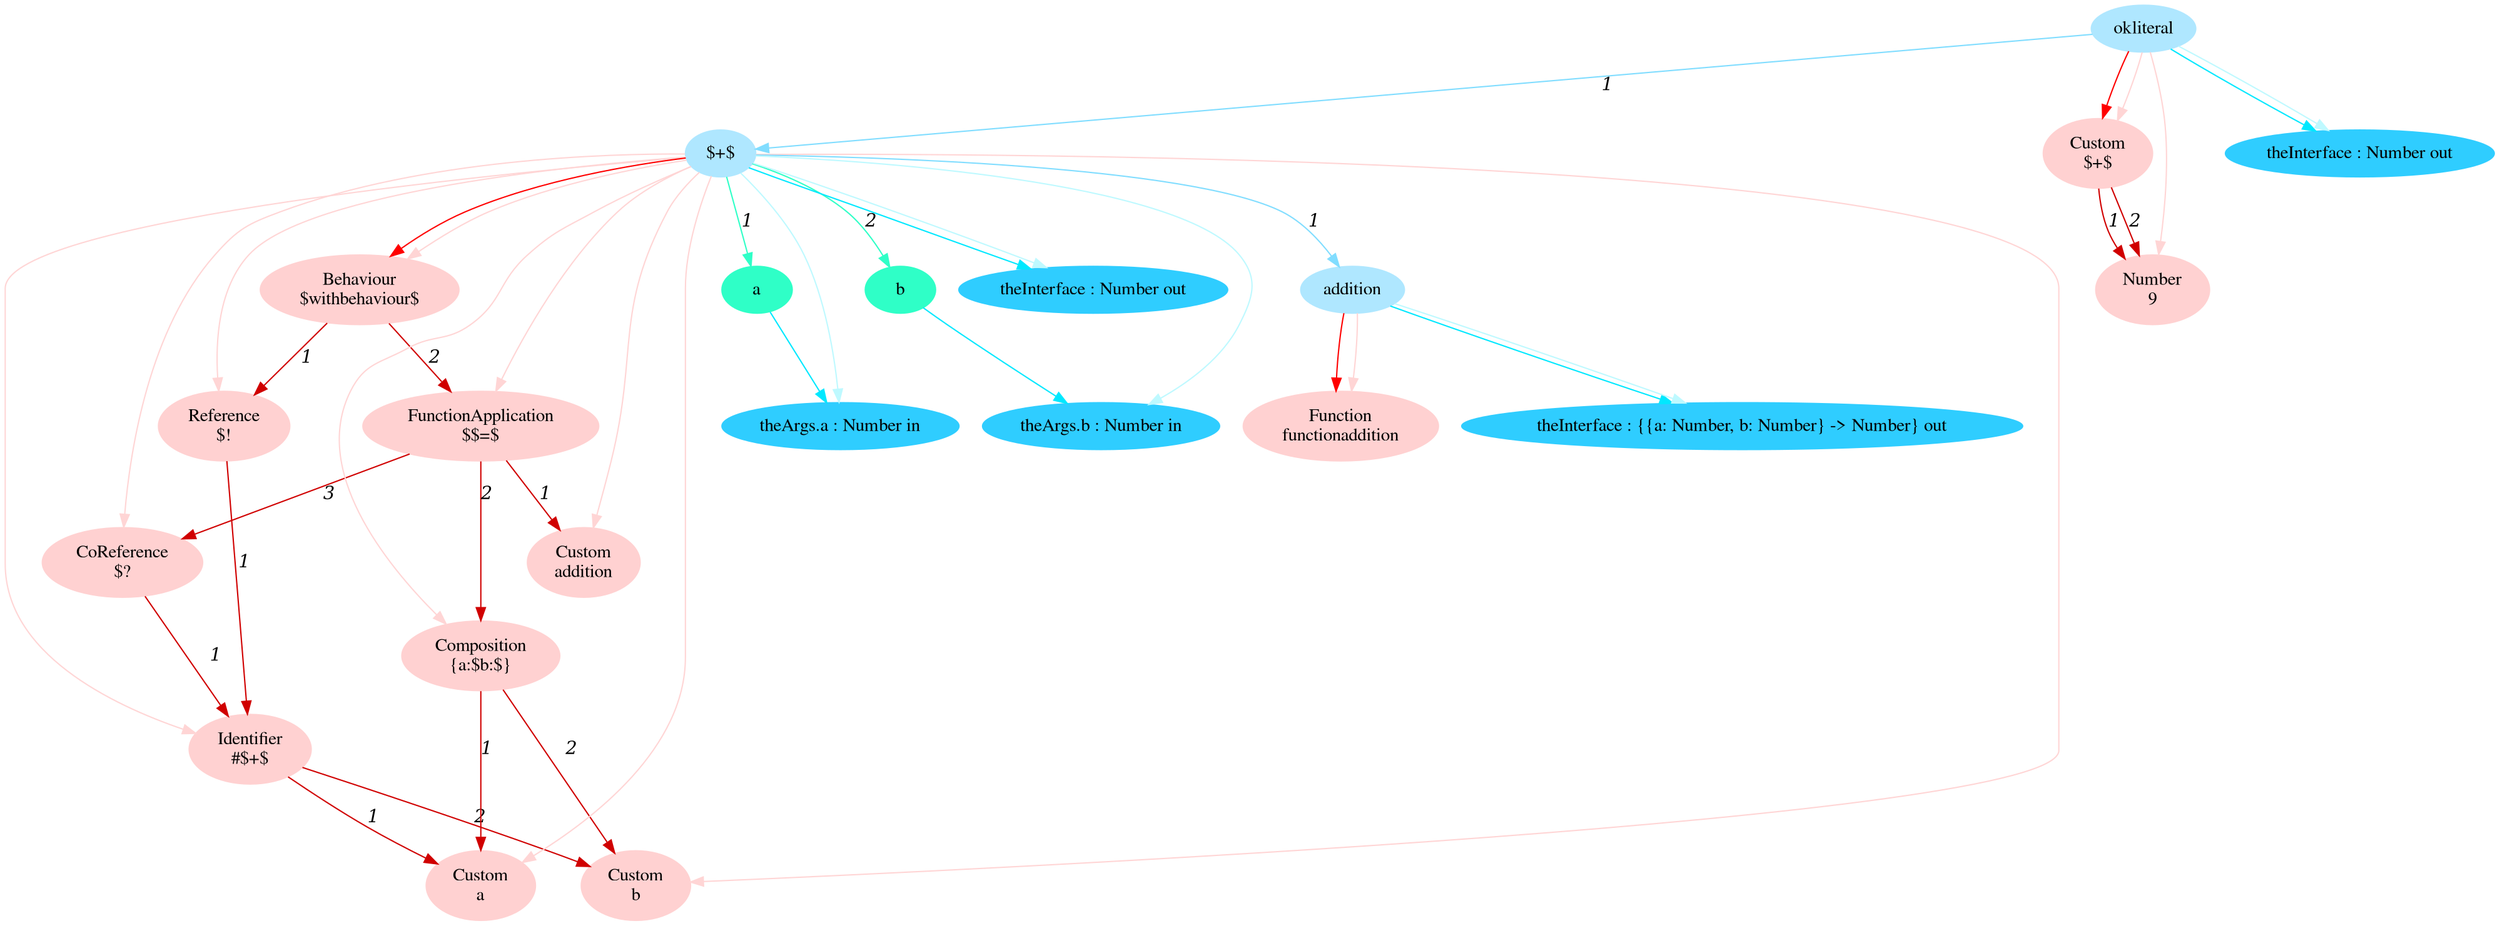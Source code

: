 digraph g{node_12720 [shape="ellipse", style="filled", color="#ffd1d1", fontname="Times", label="Function
functionaddition" ]
node_12723 [shape="ellipse", style="filled", color="#ffd1d1", fontname="Times", label="Custom
a" ]
node_12728 [shape="ellipse", style="filled", color="#ffd1d1", fontname="Times", label="Custom
b" ]
node_12733 [shape="ellipse", style="filled", color="#ffd1d1", fontname="Times", label="Identifier
#$+$" ]
node_12739 [shape="ellipse", style="filled", color="#ffd1d1", fontname="Times", label="Reference
$!" ]
node_12743 [shape="ellipse", style="filled", color="#ffd1d1", fontname="Times", label="Custom
addition" ]
node_12746 [shape="ellipse", style="filled", color="#ffd1d1", fontname="Times", label="Composition
{a:$b:$}" ]
node_12751 [shape="ellipse", style="filled", color="#ffd1d1", fontname="Times", label="CoReference
$?" ]
node_12755 [shape="ellipse", style="filled", color="#ffd1d1", fontname="Times", label="FunctionApplication
$$=$" ]
node_12761 [shape="ellipse", style="filled", color="#ffd1d1", fontname="Times", label="Behaviour
$withbehaviour$" ]
node_12766 [shape="ellipse", style="filled", color="#ffd1d1", fontname="Times", label="Number
9" ]
node_12770 [shape="ellipse", style="filled", color="#ffd1d1", fontname="Times", label="Custom
$+$" ]
node_12642 [shape="ellipse", style="filled", color="#afe7ff", fontname="Times", label="okliteral" ]
node_12643 [shape="ellipse", style="filled", color="#afe7ff", fontname="Times", label="$+$" ]
node_12644 [shape="ellipse", style="filled", color="#afe7ff", fontname="Times", label="addition" ]
node_12652 [shape="ellipse", style="filled", color="#2fffc7", fontname="Times", label="a" ]
node_12656 [shape="ellipse", style="filled", color="#2fffc7", fontname="Times", label="b" ]
node_12645 [shape="ellipse", style="filled", color="#2fcdff", fontname="Times", label="theInterface : {{a: Number, b: Number} -> Number} out" ]
node_12653 [shape="ellipse", style="filled", color="#2fcdff", fontname="Times", label="theArgs.a : Number in" ]
node_12657 [shape="ellipse", style="filled", color="#2fcdff", fontname="Times", label="theArgs.b : Number in" ]
node_12662 [shape="ellipse", style="filled", color="#2fcdff", fontname="Times", label="theInterface : Number out" ]
node_12708 [shape="ellipse", style="filled", color="#2fcdff", fontname="Times", label="theInterface : Number out" ]
node_12733 -> node_12723 [dir=forward, arrowHead=normal, fontname="Times-Italic", arrowsize=1, color="#d00000", label="1",  headlabel="", taillabel="" ]
node_12733 -> node_12728 [dir=forward, arrowHead=normal, fontname="Times-Italic", arrowsize=1, color="#d00000", label="2",  headlabel="", taillabel="" ]
node_12739 -> node_12733 [dir=forward, arrowHead=normal, fontname="Times-Italic", arrowsize=1, color="#d00000", label="1",  headlabel="", taillabel="" ]
node_12746 -> node_12723 [dir=forward, arrowHead=normal, fontname="Times-Italic", arrowsize=1, color="#d00000", label="1",  headlabel="", taillabel="" ]
node_12746 -> node_12728 [dir=forward, arrowHead=normal, fontname="Times-Italic", arrowsize=1, color="#d00000", label="2",  headlabel="", taillabel="" ]
node_12751 -> node_12733 [dir=forward, arrowHead=normal, fontname="Times-Italic", arrowsize=1, color="#d00000", label="1",  headlabel="", taillabel="" ]
node_12755 -> node_12743 [dir=forward, arrowHead=normal, fontname="Times-Italic", arrowsize=1, color="#d00000", label="1",  headlabel="", taillabel="" ]
node_12755 -> node_12746 [dir=forward, arrowHead=normal, fontname="Times-Italic", arrowsize=1, color="#d00000", label="2",  headlabel="", taillabel="" ]
node_12755 -> node_12751 [dir=forward, arrowHead=normal, fontname="Times-Italic", arrowsize=1, color="#d00000", label="3",  headlabel="", taillabel="" ]
node_12761 -> node_12739 [dir=forward, arrowHead=normal, fontname="Times-Italic", arrowsize=1, color="#d00000", label="1",  headlabel="", taillabel="" ]
node_12761 -> node_12755 [dir=forward, arrowHead=normal, fontname="Times-Italic", arrowsize=1, color="#d00000", label="2",  headlabel="", taillabel="" ]
node_12770 -> node_12766 [dir=forward, arrowHead=normal, fontname="Times-Italic", arrowsize=1, color="#d00000", label="1",  headlabel="", taillabel="" ]
node_12770 -> node_12766 [dir=forward, arrowHead=normal, fontname="Times-Italic", arrowsize=1, color="#d00000", label="2",  headlabel="", taillabel="" ]
node_12644 -> node_12720 [dir=forward, arrowHead=normal, fontname="Times-Italic", arrowsize=1, color="#ff0000", label="",  headlabel="", taillabel="" ]
node_12643 -> node_12761 [dir=forward, arrowHead=normal, fontname="Times-Italic", arrowsize=1, color="#ff0000", label="",  headlabel="", taillabel="" ]
node_12642 -> node_12770 [dir=forward, arrowHead=normal, fontname="Times-Italic", arrowsize=1, color="#ff0000", label="",  headlabel="", taillabel="" ]
node_12644 -> node_12720 [dir=forward, arrowHead=normal, fontname="Times-Italic", arrowsize=1, color="#ffd5d5", label="",  headlabel="", taillabel="" ]
node_12643 -> node_12723 [dir=forward, arrowHead=normal, fontname="Times-Italic", arrowsize=1, color="#ffd5d5", label="",  headlabel="", taillabel="" ]
node_12643 -> node_12728 [dir=forward, arrowHead=normal, fontname="Times-Italic", arrowsize=1, color="#ffd5d5", label="",  headlabel="", taillabel="" ]
node_12643 -> node_12733 [dir=forward, arrowHead=normal, fontname="Times-Italic", arrowsize=1, color="#ffd5d5", label="",  headlabel="", taillabel="" ]
node_12643 -> node_12739 [dir=forward, arrowHead=normal, fontname="Times-Italic", arrowsize=1, color="#ffd5d5", label="",  headlabel="", taillabel="" ]
node_12643 -> node_12743 [dir=forward, arrowHead=normal, fontname="Times-Italic", arrowsize=1, color="#ffd5d5", label="",  headlabel="", taillabel="" ]
node_12643 -> node_12746 [dir=forward, arrowHead=normal, fontname="Times-Italic", arrowsize=1, color="#ffd5d5", label="",  headlabel="", taillabel="" ]
node_12643 -> node_12751 [dir=forward, arrowHead=normal, fontname="Times-Italic", arrowsize=1, color="#ffd5d5", label="",  headlabel="", taillabel="" ]
node_12643 -> node_12755 [dir=forward, arrowHead=normal, fontname="Times-Italic", arrowsize=1, color="#ffd5d5", label="",  headlabel="", taillabel="" ]
node_12643 -> node_12761 [dir=forward, arrowHead=normal, fontname="Times-Italic", arrowsize=1, color="#ffd5d5", label="",  headlabel="", taillabel="" ]
node_12642 -> node_12766 [dir=forward, arrowHead=normal, fontname="Times-Italic", arrowsize=1, color="#ffd5d5", label="",  headlabel="", taillabel="" ]
node_12642 -> node_12770 [dir=forward, arrowHead=normal, fontname="Times-Italic", arrowsize=1, color="#ffd5d5", label="",  headlabel="", taillabel="" ]
node_12643 -> node_12652 [dir=forward, arrowHead=normal, fontname="Times-Italic", arrowsize=1, color="#2fffc7", label="1",  headlabel="", taillabel="" ]
node_12643 -> node_12656 [dir=forward, arrowHead=normal, fontname="Times-Italic", arrowsize=1, color="#2fffc7", label="2",  headlabel="", taillabel="" ]
node_12652 -> node_12653 [dir=forward, arrowHead=normal, fontname="Times-Italic", arrowsize=1, color="#00e8ff", label="",  headlabel="", taillabel="" ]
node_12656 -> node_12657 [dir=forward, arrowHead=normal, fontname="Times-Italic", arrowsize=1, color="#00e8ff", label="",  headlabel="", taillabel="" ]
node_12644 -> node_12645 [dir=forward, arrowHead=normal, fontname="Times-Italic", arrowsize=1, color="#00e8ff", label="",  headlabel="", taillabel="" ]
node_12643 -> node_12662 [dir=forward, arrowHead=normal, fontname="Times-Italic", arrowsize=1, color="#00e8ff", label="",  headlabel="", taillabel="" ]
node_12642 -> node_12708 [dir=forward, arrowHead=normal, fontname="Times-Italic", arrowsize=1, color="#00e8ff", label="",  headlabel="", taillabel="" ]
node_12644 -> node_12645 [dir=forward, arrowHead=normal, fontname="Times-Italic", arrowsize=1, color="#bef9ff", label="",  headlabel="", taillabel="" ]
node_12643 -> node_12653 [dir=forward, arrowHead=normal, fontname="Times-Italic", arrowsize=1, color="#bef9ff", label="",  headlabel="", taillabel="" ]
node_12643 -> node_12657 [dir=forward, arrowHead=normal, fontname="Times-Italic", arrowsize=1, color="#bef9ff", label="",  headlabel="", taillabel="" ]
node_12643 -> node_12662 [dir=forward, arrowHead=normal, fontname="Times-Italic", arrowsize=1, color="#bef9ff", label="",  headlabel="", taillabel="" ]
node_12642 -> node_12708 [dir=forward, arrowHead=normal, fontname="Times-Italic", arrowsize=1, color="#bef9ff", label="",  headlabel="", taillabel="" ]
node_12643 -> node_12644 [dir=forward, arrowHead=normal, fontname="Times-Italic", arrowsize=1, color="#81ddff", label="1",  headlabel="", taillabel="" ]
node_12642 -> node_12643 [dir=forward, arrowHead=normal, fontname="Times-Italic", arrowsize=1, color="#81ddff", label="1",  headlabel="", taillabel="" ]
}